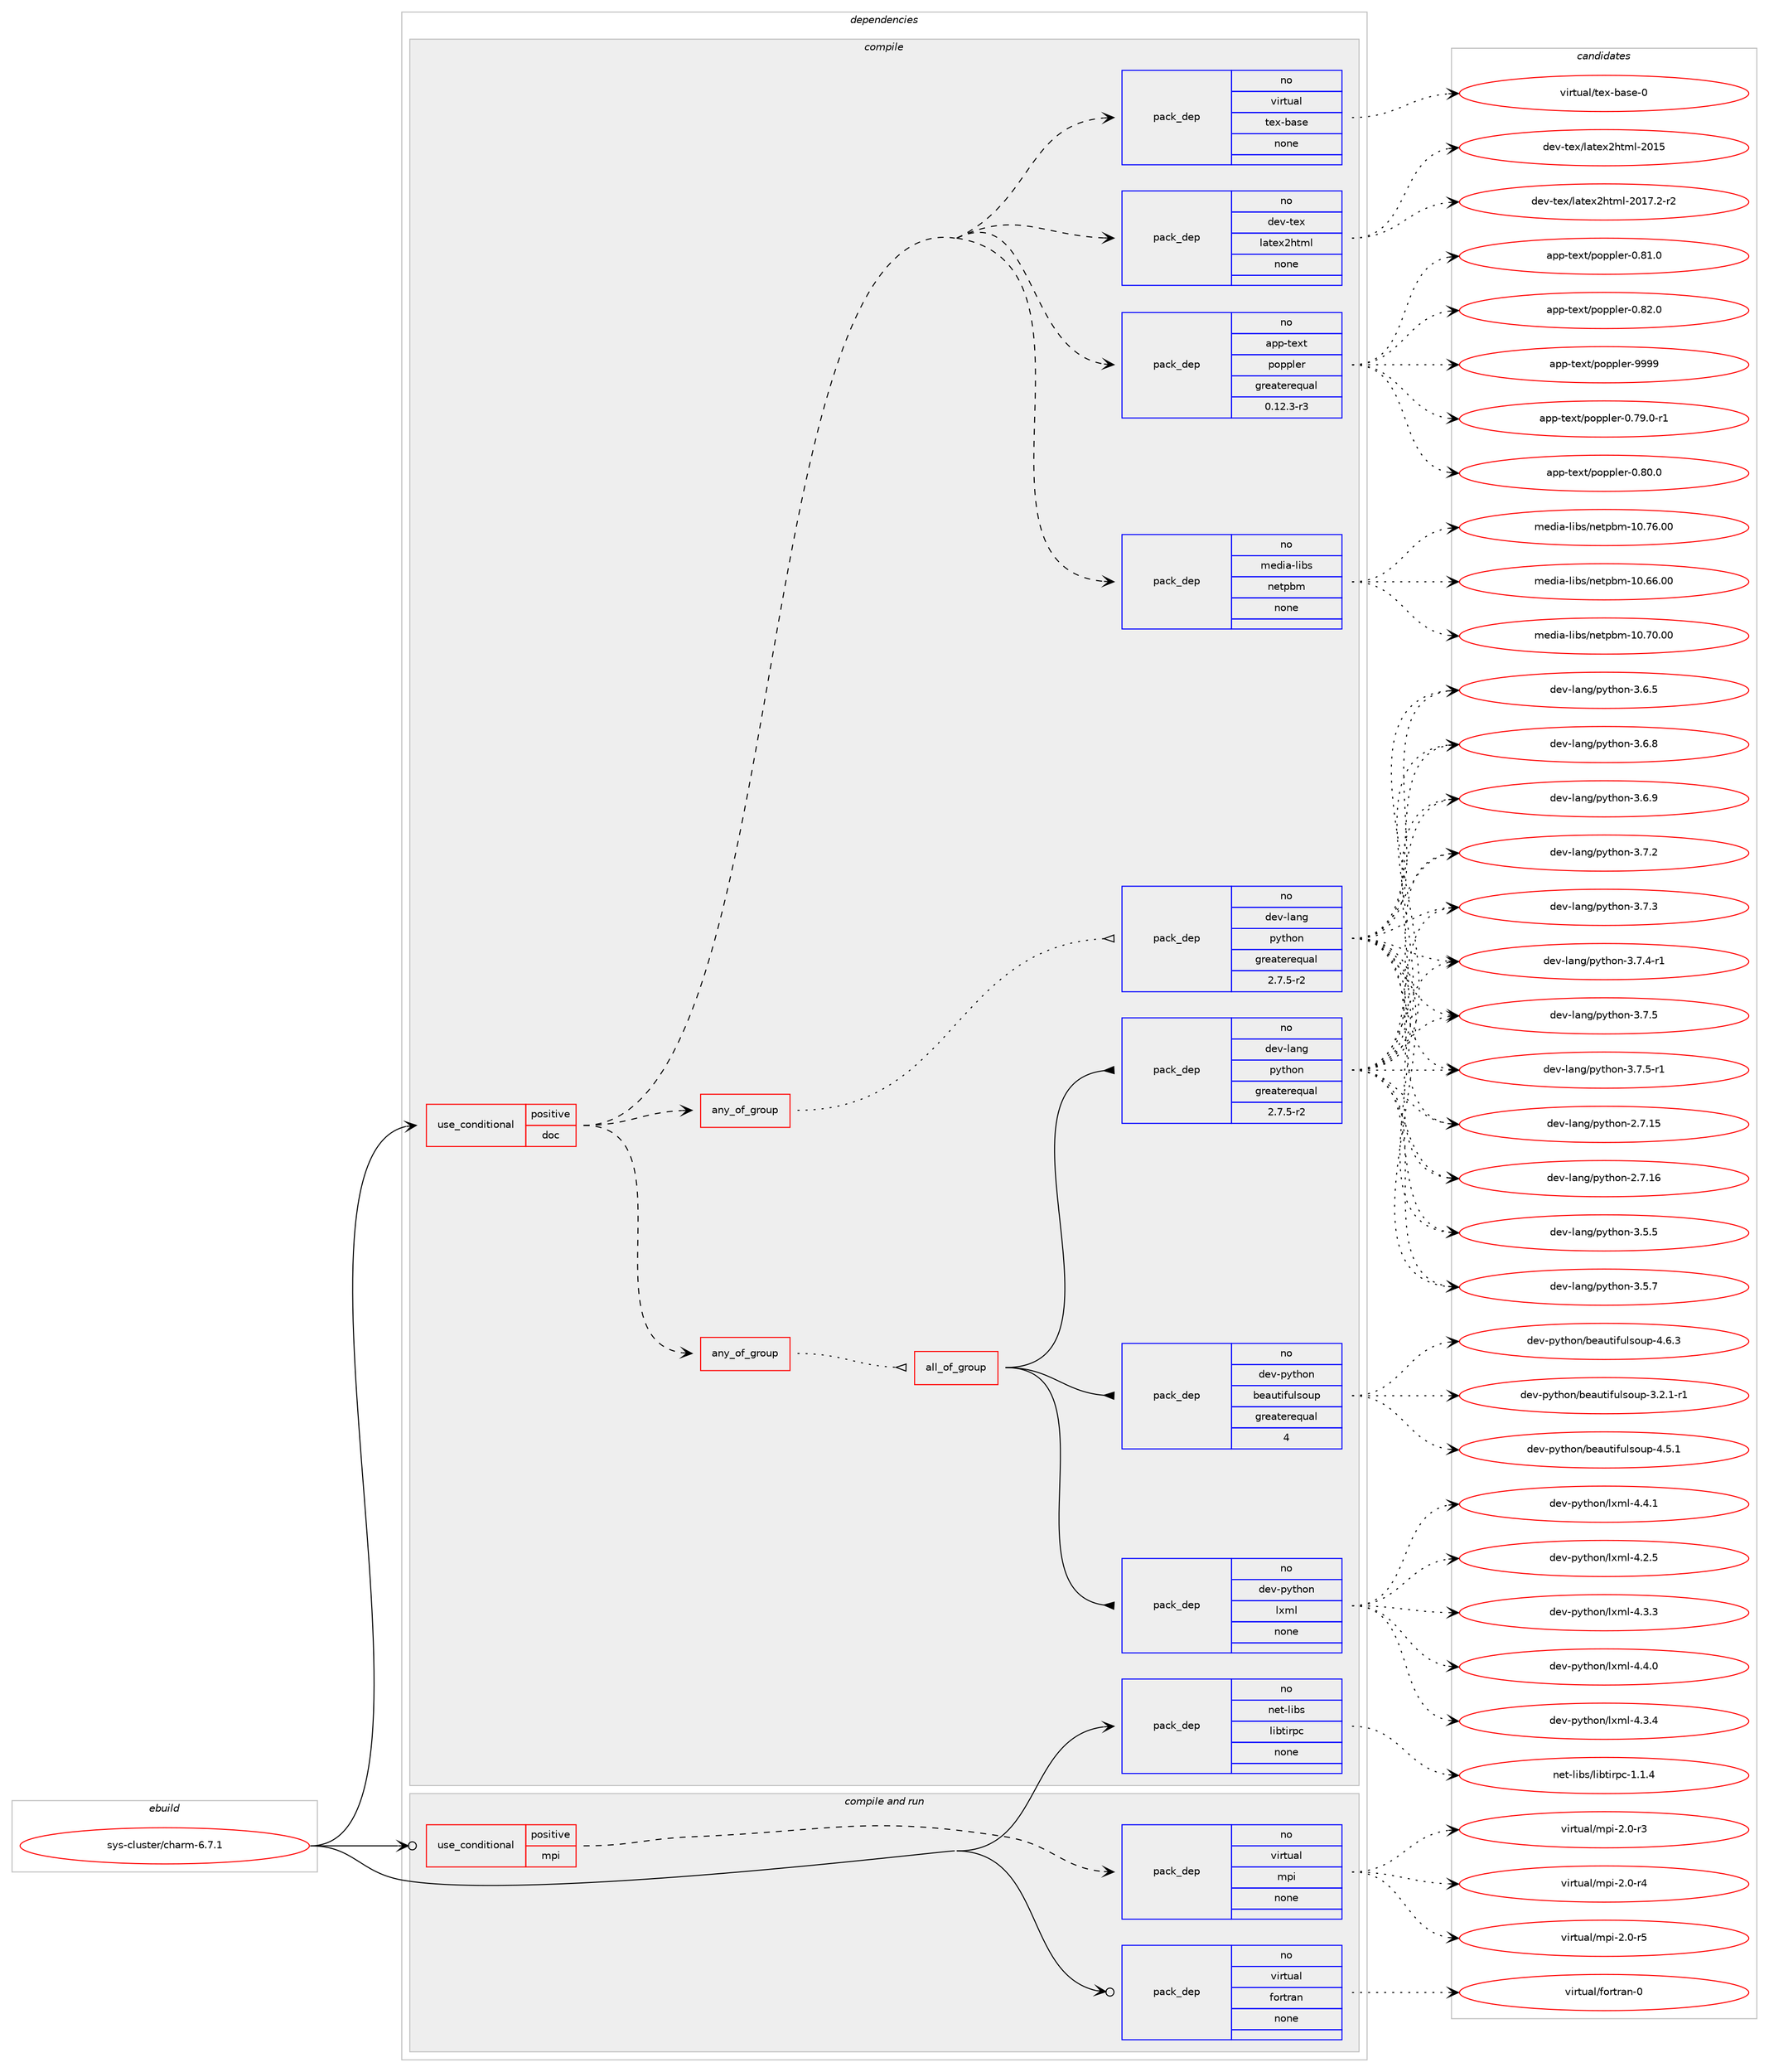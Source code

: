 digraph prolog {

# *************
# Graph options
# *************

newrank=true;
concentrate=true;
compound=true;
graph [rankdir=LR,fontname=Helvetica,fontsize=10,ranksep=1.5];#, ranksep=2.5, nodesep=0.2];
edge  [arrowhead=vee];
node  [fontname=Helvetica,fontsize=10];

# **********
# The ebuild
# **********

subgraph cluster_leftcol {
color=gray;
rank=same;
label=<<i>ebuild</i>>;
id [label="sys-cluster/charm-6.7.1", color=red, width=4, href="../sys-cluster/charm-6.7.1.svg"];
}

# ****************
# The dependencies
# ****************

subgraph cluster_midcol {
color=gray;
label=<<i>dependencies</i>>;
subgraph cluster_compile {
fillcolor="#eeeeee";
style=filled;
label=<<i>compile</i>>;
subgraph cond212648 {
dependency882759 [label=<<TABLE BORDER="0" CELLBORDER="1" CELLSPACING="0" CELLPADDING="4"><TR><TD ROWSPAN="3" CELLPADDING="10">use_conditional</TD></TR><TR><TD>positive</TD></TR><TR><TD>doc</TD></TR></TABLE>>, shape=none, color=red];
subgraph pack654630 {
dependency882760 [label=<<TABLE BORDER="0" CELLBORDER="1" CELLSPACING="0" CELLPADDING="4" WIDTH="220"><TR><TD ROWSPAN="6" CELLPADDING="30">pack_dep</TD></TR><TR><TD WIDTH="110">no</TD></TR><TR><TD>app-text</TD></TR><TR><TD>poppler</TD></TR><TR><TD>greaterequal</TD></TR><TR><TD>0.12.3-r3</TD></TR></TABLE>>, shape=none, color=blue];
}
dependency882759:e -> dependency882760:w [weight=20,style="dashed",arrowhead="vee"];
subgraph pack654631 {
dependency882761 [label=<<TABLE BORDER="0" CELLBORDER="1" CELLSPACING="0" CELLPADDING="4" WIDTH="220"><TR><TD ROWSPAN="6" CELLPADDING="30">pack_dep</TD></TR><TR><TD WIDTH="110">no</TD></TR><TR><TD>dev-tex</TD></TR><TR><TD>latex2html</TD></TR><TR><TD>none</TD></TR><TR><TD></TD></TR></TABLE>>, shape=none, color=blue];
}
dependency882759:e -> dependency882761:w [weight=20,style="dashed",arrowhead="vee"];
subgraph pack654632 {
dependency882762 [label=<<TABLE BORDER="0" CELLBORDER="1" CELLSPACING="0" CELLPADDING="4" WIDTH="220"><TR><TD ROWSPAN="6" CELLPADDING="30">pack_dep</TD></TR><TR><TD WIDTH="110">no</TD></TR><TR><TD>virtual</TD></TR><TR><TD>tex-base</TD></TR><TR><TD>none</TD></TR><TR><TD></TD></TR></TABLE>>, shape=none, color=blue];
}
dependency882759:e -> dependency882762:w [weight=20,style="dashed",arrowhead="vee"];
subgraph any14954 {
dependency882763 [label=<<TABLE BORDER="0" CELLBORDER="1" CELLSPACING="0" CELLPADDING="4"><TR><TD CELLPADDING="10">any_of_group</TD></TR></TABLE>>, shape=none, color=red];subgraph all530 {
dependency882764 [label=<<TABLE BORDER="0" CELLBORDER="1" CELLSPACING="0" CELLPADDING="4"><TR><TD CELLPADDING="10">all_of_group</TD></TR></TABLE>>, shape=none, color=red];subgraph pack654633 {
dependency882765 [label=<<TABLE BORDER="0" CELLBORDER="1" CELLSPACING="0" CELLPADDING="4" WIDTH="220"><TR><TD ROWSPAN="6" CELLPADDING="30">pack_dep</TD></TR><TR><TD WIDTH="110">no</TD></TR><TR><TD>dev-lang</TD></TR><TR><TD>python</TD></TR><TR><TD>greaterequal</TD></TR><TR><TD>2.7.5-r2</TD></TR></TABLE>>, shape=none, color=blue];
}
dependency882764:e -> dependency882765:w [weight=20,style="solid",arrowhead="inv"];
subgraph pack654634 {
dependency882766 [label=<<TABLE BORDER="0" CELLBORDER="1" CELLSPACING="0" CELLPADDING="4" WIDTH="220"><TR><TD ROWSPAN="6" CELLPADDING="30">pack_dep</TD></TR><TR><TD WIDTH="110">no</TD></TR><TR><TD>dev-python</TD></TR><TR><TD>beautifulsoup</TD></TR><TR><TD>greaterequal</TD></TR><TR><TD>4</TD></TR></TABLE>>, shape=none, color=blue];
}
dependency882764:e -> dependency882766:w [weight=20,style="solid",arrowhead="inv"];
subgraph pack654635 {
dependency882767 [label=<<TABLE BORDER="0" CELLBORDER="1" CELLSPACING="0" CELLPADDING="4" WIDTH="220"><TR><TD ROWSPAN="6" CELLPADDING="30">pack_dep</TD></TR><TR><TD WIDTH="110">no</TD></TR><TR><TD>dev-python</TD></TR><TR><TD>lxml</TD></TR><TR><TD>none</TD></TR><TR><TD></TD></TR></TABLE>>, shape=none, color=blue];
}
dependency882764:e -> dependency882767:w [weight=20,style="solid",arrowhead="inv"];
}
dependency882763:e -> dependency882764:w [weight=20,style="dotted",arrowhead="oinv"];
}
dependency882759:e -> dependency882763:w [weight=20,style="dashed",arrowhead="vee"];
subgraph pack654636 {
dependency882768 [label=<<TABLE BORDER="0" CELLBORDER="1" CELLSPACING="0" CELLPADDING="4" WIDTH="220"><TR><TD ROWSPAN="6" CELLPADDING="30">pack_dep</TD></TR><TR><TD WIDTH="110">no</TD></TR><TR><TD>media-libs</TD></TR><TR><TD>netpbm</TD></TR><TR><TD>none</TD></TR><TR><TD></TD></TR></TABLE>>, shape=none, color=blue];
}
dependency882759:e -> dependency882768:w [weight=20,style="dashed",arrowhead="vee"];
subgraph any14955 {
dependency882769 [label=<<TABLE BORDER="0" CELLBORDER="1" CELLSPACING="0" CELLPADDING="4"><TR><TD CELLPADDING="10">any_of_group</TD></TR></TABLE>>, shape=none, color=red];subgraph pack654637 {
dependency882770 [label=<<TABLE BORDER="0" CELLBORDER="1" CELLSPACING="0" CELLPADDING="4" WIDTH="220"><TR><TD ROWSPAN="6" CELLPADDING="30">pack_dep</TD></TR><TR><TD WIDTH="110">no</TD></TR><TR><TD>dev-lang</TD></TR><TR><TD>python</TD></TR><TR><TD>greaterequal</TD></TR><TR><TD>2.7.5-r2</TD></TR></TABLE>>, shape=none, color=blue];
}
dependency882769:e -> dependency882770:w [weight=20,style="dotted",arrowhead="oinv"];
}
dependency882759:e -> dependency882769:w [weight=20,style="dashed",arrowhead="vee"];
}
id:e -> dependency882759:w [weight=20,style="solid",arrowhead="vee"];
subgraph pack654638 {
dependency882771 [label=<<TABLE BORDER="0" CELLBORDER="1" CELLSPACING="0" CELLPADDING="4" WIDTH="220"><TR><TD ROWSPAN="6" CELLPADDING="30">pack_dep</TD></TR><TR><TD WIDTH="110">no</TD></TR><TR><TD>net-libs</TD></TR><TR><TD>libtirpc</TD></TR><TR><TD>none</TD></TR><TR><TD></TD></TR></TABLE>>, shape=none, color=blue];
}
id:e -> dependency882771:w [weight=20,style="solid",arrowhead="vee"];
}
subgraph cluster_compileandrun {
fillcolor="#eeeeee";
style=filled;
label=<<i>compile and run</i>>;
subgraph cond212649 {
dependency882772 [label=<<TABLE BORDER="0" CELLBORDER="1" CELLSPACING="0" CELLPADDING="4"><TR><TD ROWSPAN="3" CELLPADDING="10">use_conditional</TD></TR><TR><TD>positive</TD></TR><TR><TD>mpi</TD></TR></TABLE>>, shape=none, color=red];
subgraph pack654639 {
dependency882773 [label=<<TABLE BORDER="0" CELLBORDER="1" CELLSPACING="0" CELLPADDING="4" WIDTH="220"><TR><TD ROWSPAN="6" CELLPADDING="30">pack_dep</TD></TR><TR><TD WIDTH="110">no</TD></TR><TR><TD>virtual</TD></TR><TR><TD>mpi</TD></TR><TR><TD>none</TD></TR><TR><TD></TD></TR></TABLE>>, shape=none, color=blue];
}
dependency882772:e -> dependency882773:w [weight=20,style="dashed",arrowhead="vee"];
}
id:e -> dependency882772:w [weight=20,style="solid",arrowhead="odotvee"];
subgraph pack654640 {
dependency882774 [label=<<TABLE BORDER="0" CELLBORDER="1" CELLSPACING="0" CELLPADDING="4" WIDTH="220"><TR><TD ROWSPAN="6" CELLPADDING="30">pack_dep</TD></TR><TR><TD WIDTH="110">no</TD></TR><TR><TD>virtual</TD></TR><TR><TD>fortran</TD></TR><TR><TD>none</TD></TR><TR><TD></TD></TR></TABLE>>, shape=none, color=blue];
}
id:e -> dependency882774:w [weight=20,style="solid",arrowhead="odotvee"];
}
subgraph cluster_run {
fillcolor="#eeeeee";
style=filled;
label=<<i>run</i>>;
}
}

# **************
# The candidates
# **************

subgraph cluster_choices {
rank=same;
color=gray;
label=<<i>candidates</i>>;

subgraph choice654630 {
color=black;
nodesep=1;
choice971121124511610112011647112111112112108101114454846555746484511449 [label="app-text/poppler-0.79.0-r1", color=red, width=4,href="../app-text/poppler-0.79.0-r1.svg"];
choice97112112451161011201164711211111211210810111445484656484648 [label="app-text/poppler-0.80.0", color=red, width=4,href="../app-text/poppler-0.80.0.svg"];
choice97112112451161011201164711211111211210810111445484656494648 [label="app-text/poppler-0.81.0", color=red, width=4,href="../app-text/poppler-0.81.0.svg"];
choice97112112451161011201164711211111211210810111445484656504648 [label="app-text/poppler-0.82.0", color=red, width=4,href="../app-text/poppler-0.82.0.svg"];
choice9711211245116101120116471121111121121081011144557575757 [label="app-text/poppler-9999", color=red, width=4,href="../app-text/poppler-9999.svg"];
dependency882760:e -> choice971121124511610112011647112111112112108101114454846555746484511449:w [style=dotted,weight="100"];
dependency882760:e -> choice97112112451161011201164711211111211210810111445484656484648:w [style=dotted,weight="100"];
dependency882760:e -> choice97112112451161011201164711211111211210810111445484656494648:w [style=dotted,weight="100"];
dependency882760:e -> choice97112112451161011201164711211111211210810111445484656504648:w [style=dotted,weight="100"];
dependency882760:e -> choice9711211245116101120116471121111121121081011144557575757:w [style=dotted,weight="100"];
}
subgraph choice654631 {
color=black;
nodesep=1;
choice100101118451161011204710897116101120501041161091084550484953 [label="dev-tex/latex2html-2015", color=red, width=4,href="../dev-tex/latex2html-2015.svg"];
choice10010111845116101120471089711610112050104116109108455048495546504511450 [label="dev-tex/latex2html-2017.2-r2", color=red, width=4,href="../dev-tex/latex2html-2017.2-r2.svg"];
dependency882761:e -> choice100101118451161011204710897116101120501041161091084550484953:w [style=dotted,weight="100"];
dependency882761:e -> choice10010111845116101120471089711610112050104116109108455048495546504511450:w [style=dotted,weight="100"];
}
subgraph choice654632 {
color=black;
nodesep=1;
choice11810511411611797108471161011204598971151014548 [label="virtual/tex-base-0", color=red, width=4,href="../virtual/tex-base-0.svg"];
dependency882762:e -> choice11810511411611797108471161011204598971151014548:w [style=dotted,weight="100"];
}
subgraph choice654633 {
color=black;
nodesep=1;
choice10010111845108971101034711212111610411111045504655464953 [label="dev-lang/python-2.7.15", color=red, width=4,href="../dev-lang/python-2.7.15.svg"];
choice10010111845108971101034711212111610411111045504655464954 [label="dev-lang/python-2.7.16", color=red, width=4,href="../dev-lang/python-2.7.16.svg"];
choice100101118451089711010347112121116104111110455146534653 [label="dev-lang/python-3.5.5", color=red, width=4,href="../dev-lang/python-3.5.5.svg"];
choice100101118451089711010347112121116104111110455146534655 [label="dev-lang/python-3.5.7", color=red, width=4,href="../dev-lang/python-3.5.7.svg"];
choice100101118451089711010347112121116104111110455146544653 [label="dev-lang/python-3.6.5", color=red, width=4,href="../dev-lang/python-3.6.5.svg"];
choice100101118451089711010347112121116104111110455146544656 [label="dev-lang/python-3.6.8", color=red, width=4,href="../dev-lang/python-3.6.8.svg"];
choice100101118451089711010347112121116104111110455146544657 [label="dev-lang/python-3.6.9", color=red, width=4,href="../dev-lang/python-3.6.9.svg"];
choice100101118451089711010347112121116104111110455146554650 [label="dev-lang/python-3.7.2", color=red, width=4,href="../dev-lang/python-3.7.2.svg"];
choice100101118451089711010347112121116104111110455146554651 [label="dev-lang/python-3.7.3", color=red, width=4,href="../dev-lang/python-3.7.3.svg"];
choice1001011184510897110103471121211161041111104551465546524511449 [label="dev-lang/python-3.7.4-r1", color=red, width=4,href="../dev-lang/python-3.7.4-r1.svg"];
choice100101118451089711010347112121116104111110455146554653 [label="dev-lang/python-3.7.5", color=red, width=4,href="../dev-lang/python-3.7.5.svg"];
choice1001011184510897110103471121211161041111104551465546534511449 [label="dev-lang/python-3.7.5-r1", color=red, width=4,href="../dev-lang/python-3.7.5-r1.svg"];
dependency882765:e -> choice10010111845108971101034711212111610411111045504655464953:w [style=dotted,weight="100"];
dependency882765:e -> choice10010111845108971101034711212111610411111045504655464954:w [style=dotted,weight="100"];
dependency882765:e -> choice100101118451089711010347112121116104111110455146534653:w [style=dotted,weight="100"];
dependency882765:e -> choice100101118451089711010347112121116104111110455146534655:w [style=dotted,weight="100"];
dependency882765:e -> choice100101118451089711010347112121116104111110455146544653:w [style=dotted,weight="100"];
dependency882765:e -> choice100101118451089711010347112121116104111110455146544656:w [style=dotted,weight="100"];
dependency882765:e -> choice100101118451089711010347112121116104111110455146544657:w [style=dotted,weight="100"];
dependency882765:e -> choice100101118451089711010347112121116104111110455146554650:w [style=dotted,weight="100"];
dependency882765:e -> choice100101118451089711010347112121116104111110455146554651:w [style=dotted,weight="100"];
dependency882765:e -> choice1001011184510897110103471121211161041111104551465546524511449:w [style=dotted,weight="100"];
dependency882765:e -> choice100101118451089711010347112121116104111110455146554653:w [style=dotted,weight="100"];
dependency882765:e -> choice1001011184510897110103471121211161041111104551465546534511449:w [style=dotted,weight="100"];
}
subgraph choice654634 {
color=black;
nodesep=1;
choice100101118451121211161041111104798101971171161051021171081151111171124551465046494511449 [label="dev-python/beautifulsoup-3.2.1-r1", color=red, width=4,href="../dev-python/beautifulsoup-3.2.1-r1.svg"];
choice10010111845112121116104111110479810197117116105102117108115111117112455246534649 [label="dev-python/beautifulsoup-4.5.1", color=red, width=4,href="../dev-python/beautifulsoup-4.5.1.svg"];
choice10010111845112121116104111110479810197117116105102117108115111117112455246544651 [label="dev-python/beautifulsoup-4.6.3", color=red, width=4,href="../dev-python/beautifulsoup-4.6.3.svg"];
dependency882766:e -> choice100101118451121211161041111104798101971171161051021171081151111171124551465046494511449:w [style=dotted,weight="100"];
dependency882766:e -> choice10010111845112121116104111110479810197117116105102117108115111117112455246534649:w [style=dotted,weight="100"];
dependency882766:e -> choice10010111845112121116104111110479810197117116105102117108115111117112455246544651:w [style=dotted,weight="100"];
}
subgraph choice654635 {
color=black;
nodesep=1;
choice1001011184511212111610411111047108120109108455246504653 [label="dev-python/lxml-4.2.5", color=red, width=4,href="../dev-python/lxml-4.2.5.svg"];
choice1001011184511212111610411111047108120109108455246514651 [label="dev-python/lxml-4.3.3", color=red, width=4,href="../dev-python/lxml-4.3.3.svg"];
choice1001011184511212111610411111047108120109108455246514652 [label="dev-python/lxml-4.3.4", color=red, width=4,href="../dev-python/lxml-4.3.4.svg"];
choice1001011184511212111610411111047108120109108455246524648 [label="dev-python/lxml-4.4.0", color=red, width=4,href="../dev-python/lxml-4.4.0.svg"];
choice1001011184511212111610411111047108120109108455246524649 [label="dev-python/lxml-4.4.1", color=red, width=4,href="../dev-python/lxml-4.4.1.svg"];
dependency882767:e -> choice1001011184511212111610411111047108120109108455246504653:w [style=dotted,weight="100"];
dependency882767:e -> choice1001011184511212111610411111047108120109108455246514651:w [style=dotted,weight="100"];
dependency882767:e -> choice1001011184511212111610411111047108120109108455246514652:w [style=dotted,weight="100"];
dependency882767:e -> choice1001011184511212111610411111047108120109108455246524648:w [style=dotted,weight="100"];
dependency882767:e -> choice1001011184511212111610411111047108120109108455246524649:w [style=dotted,weight="100"];
}
subgraph choice654636 {
color=black;
nodesep=1;
choice1091011001059745108105981154711010111611298109454948465454464848 [label="media-libs/netpbm-10.66.00", color=red, width=4,href="../media-libs/netpbm-10.66.00.svg"];
choice1091011001059745108105981154711010111611298109454948465548464848 [label="media-libs/netpbm-10.70.00", color=red, width=4,href="../media-libs/netpbm-10.70.00.svg"];
choice1091011001059745108105981154711010111611298109454948465554464848 [label="media-libs/netpbm-10.76.00", color=red, width=4,href="../media-libs/netpbm-10.76.00.svg"];
dependency882768:e -> choice1091011001059745108105981154711010111611298109454948465454464848:w [style=dotted,weight="100"];
dependency882768:e -> choice1091011001059745108105981154711010111611298109454948465548464848:w [style=dotted,weight="100"];
dependency882768:e -> choice1091011001059745108105981154711010111611298109454948465554464848:w [style=dotted,weight="100"];
}
subgraph choice654637 {
color=black;
nodesep=1;
choice10010111845108971101034711212111610411111045504655464953 [label="dev-lang/python-2.7.15", color=red, width=4,href="../dev-lang/python-2.7.15.svg"];
choice10010111845108971101034711212111610411111045504655464954 [label="dev-lang/python-2.7.16", color=red, width=4,href="../dev-lang/python-2.7.16.svg"];
choice100101118451089711010347112121116104111110455146534653 [label="dev-lang/python-3.5.5", color=red, width=4,href="../dev-lang/python-3.5.5.svg"];
choice100101118451089711010347112121116104111110455146534655 [label="dev-lang/python-3.5.7", color=red, width=4,href="../dev-lang/python-3.5.7.svg"];
choice100101118451089711010347112121116104111110455146544653 [label="dev-lang/python-3.6.5", color=red, width=4,href="../dev-lang/python-3.6.5.svg"];
choice100101118451089711010347112121116104111110455146544656 [label="dev-lang/python-3.6.8", color=red, width=4,href="../dev-lang/python-3.6.8.svg"];
choice100101118451089711010347112121116104111110455146544657 [label="dev-lang/python-3.6.9", color=red, width=4,href="../dev-lang/python-3.6.9.svg"];
choice100101118451089711010347112121116104111110455146554650 [label="dev-lang/python-3.7.2", color=red, width=4,href="../dev-lang/python-3.7.2.svg"];
choice100101118451089711010347112121116104111110455146554651 [label="dev-lang/python-3.7.3", color=red, width=4,href="../dev-lang/python-3.7.3.svg"];
choice1001011184510897110103471121211161041111104551465546524511449 [label="dev-lang/python-3.7.4-r1", color=red, width=4,href="../dev-lang/python-3.7.4-r1.svg"];
choice100101118451089711010347112121116104111110455146554653 [label="dev-lang/python-3.7.5", color=red, width=4,href="../dev-lang/python-3.7.5.svg"];
choice1001011184510897110103471121211161041111104551465546534511449 [label="dev-lang/python-3.7.5-r1", color=red, width=4,href="../dev-lang/python-3.7.5-r1.svg"];
dependency882770:e -> choice10010111845108971101034711212111610411111045504655464953:w [style=dotted,weight="100"];
dependency882770:e -> choice10010111845108971101034711212111610411111045504655464954:w [style=dotted,weight="100"];
dependency882770:e -> choice100101118451089711010347112121116104111110455146534653:w [style=dotted,weight="100"];
dependency882770:e -> choice100101118451089711010347112121116104111110455146534655:w [style=dotted,weight="100"];
dependency882770:e -> choice100101118451089711010347112121116104111110455146544653:w [style=dotted,weight="100"];
dependency882770:e -> choice100101118451089711010347112121116104111110455146544656:w [style=dotted,weight="100"];
dependency882770:e -> choice100101118451089711010347112121116104111110455146544657:w [style=dotted,weight="100"];
dependency882770:e -> choice100101118451089711010347112121116104111110455146554650:w [style=dotted,weight="100"];
dependency882770:e -> choice100101118451089711010347112121116104111110455146554651:w [style=dotted,weight="100"];
dependency882770:e -> choice1001011184510897110103471121211161041111104551465546524511449:w [style=dotted,weight="100"];
dependency882770:e -> choice100101118451089711010347112121116104111110455146554653:w [style=dotted,weight="100"];
dependency882770:e -> choice1001011184510897110103471121211161041111104551465546534511449:w [style=dotted,weight="100"];
}
subgraph choice654638 {
color=black;
nodesep=1;
choice1101011164510810598115471081059811610511411299454946494652 [label="net-libs/libtirpc-1.1.4", color=red, width=4,href="../net-libs/libtirpc-1.1.4.svg"];
dependency882771:e -> choice1101011164510810598115471081059811610511411299454946494652:w [style=dotted,weight="100"];
}
subgraph choice654639 {
color=black;
nodesep=1;
choice1181051141161179710847109112105455046484511451 [label="virtual/mpi-2.0-r3", color=red, width=4,href="../virtual/mpi-2.0-r3.svg"];
choice1181051141161179710847109112105455046484511452 [label="virtual/mpi-2.0-r4", color=red, width=4,href="../virtual/mpi-2.0-r4.svg"];
choice1181051141161179710847109112105455046484511453 [label="virtual/mpi-2.0-r5", color=red, width=4,href="../virtual/mpi-2.0-r5.svg"];
dependency882773:e -> choice1181051141161179710847109112105455046484511451:w [style=dotted,weight="100"];
dependency882773:e -> choice1181051141161179710847109112105455046484511452:w [style=dotted,weight="100"];
dependency882773:e -> choice1181051141161179710847109112105455046484511453:w [style=dotted,weight="100"];
}
subgraph choice654640 {
color=black;
nodesep=1;
choice1181051141161179710847102111114116114971104548 [label="virtual/fortran-0", color=red, width=4,href="../virtual/fortran-0.svg"];
dependency882774:e -> choice1181051141161179710847102111114116114971104548:w [style=dotted,weight="100"];
}
}

}
